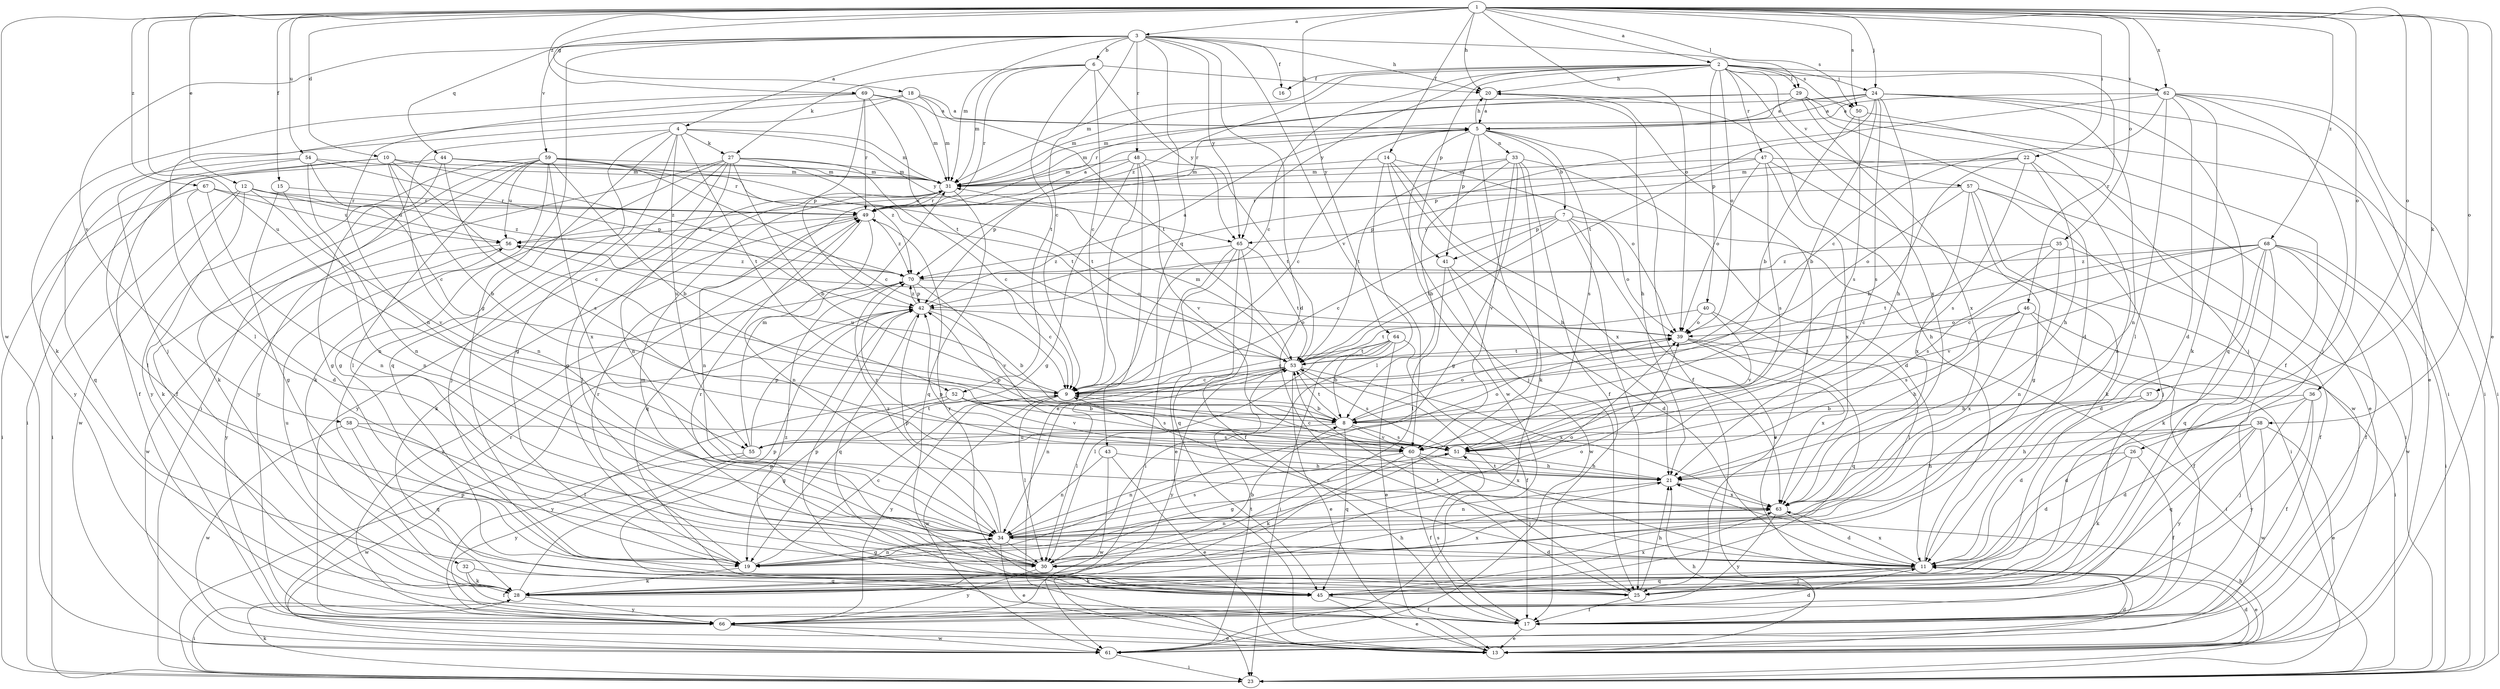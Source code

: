 strict digraph  {
	1 -> 2 [label=a];
	1 -> 3 [label=a];
	3 -> 4 [label=a];
	18 -> 5 [label=a];
	20 -> 5 [label=a];
	24 -> 5 [label=a];
	29 -> 5 [label=a];
	42 -> 5 [label=a];
	49 -> 5 [label=a];
	62 -> 5 [label=a];
	69 -> 5 [label=a];
	3 -> 6 [label=b];
	5 -> 7 [label=b];
	9 -> 8 [label=b];
	10 -> 8 [label=b];
	22 -> 8 [label=b];
	24 -> 8 [label=b];
	27 -> 8 [label=b];
	30 -> 8 [label=b];
	33 -> 8 [label=b];
	36 -> 8 [label=b];
	37 -> 8 [label=b];
	42 -> 8 [label=b];
	50 -> 8 [label=b];
	52 -> 8 [label=b];
	59 -> 8 [label=b];
	64 -> 8 [label=b];
	2 -> 9 [label=c];
	3 -> 9 [label=c];
	5 -> 9 [label=c];
	6 -> 9 [label=c];
	7 -> 9 [label=c];
	10 -> 9 [label=c];
	11 -> 9 [label=c];
	19 -> 9 [label=c];
	27 -> 9 [label=c];
	35 -> 9 [label=c];
	48 -> 9 [label=c];
	51 -> 9 [label=c];
	53 -> 9 [label=c];
	54 -> 9 [label=c];
	59 -> 9 [label=c];
	62 -> 9 [label=c];
	64 -> 9 [label=c];
	68 -> 9 [label=c];
	70 -> 9 [label=c];
	1 -> 10 [label=d];
	3 -> 11 [label=d];
	13 -> 11 [label=d];
	26 -> 11 [label=d];
	29 -> 11 [label=d];
	33 -> 11 [label=d];
	34 -> 11 [label=d];
	36 -> 11 [label=d];
	37 -> 11 [label=d];
	38 -> 11 [label=d];
	41 -> 11 [label=d];
	61 -> 11 [label=d];
	62 -> 11 [label=d];
	63 -> 11 [label=d];
	66 -> 11 [label=d];
	67 -> 11 [label=d];
	68 -> 11 [label=d];
	1 -> 12 [label=e];
	1 -> 13 [label=e];
	7 -> 13 [label=e];
	11 -> 13 [label=e];
	17 -> 13 [label=e];
	34 -> 13 [label=e];
	38 -> 13 [label=e];
	43 -> 13 [label=e];
	45 -> 13 [label=e];
	47 -> 13 [label=e];
	48 -> 13 [label=e];
	53 -> 13 [label=e];
	62 -> 13 [label=e];
	64 -> 13 [label=e];
	65 -> 13 [label=e];
	66 -> 13 [label=e];
	1 -> 14 [label=f];
	1 -> 15 [label=f];
	2 -> 16 [label=f];
	3 -> 16 [label=f];
	5 -> 17 [label=f];
	10 -> 17 [label=f];
	25 -> 17 [label=f];
	26 -> 17 [label=f];
	32 -> 17 [label=f];
	33 -> 17 [label=f];
	35 -> 17 [label=f];
	36 -> 17 [label=f];
	45 -> 17 [label=f];
	46 -> 17 [label=f];
	50 -> 17 [label=f];
	59 -> 17 [label=f];
	60 -> 17 [label=f];
	64 -> 17 [label=f];
	65 -> 17 [label=f];
	68 -> 17 [label=f];
	1 -> 18 [label=g];
	3 -> 19 [label=g];
	4 -> 19 [label=g];
	15 -> 19 [label=g];
	27 -> 19 [label=g];
	33 -> 19 [label=g];
	34 -> 19 [label=g];
	44 -> 19 [label=g];
	48 -> 19 [label=g];
	51 -> 19 [label=g];
	52 -> 19 [label=g];
	57 -> 19 [label=g];
	59 -> 19 [label=g];
	1 -> 20 [label=h];
	2 -> 20 [label=h];
	3 -> 20 [label=h];
	5 -> 20 [label=h];
	6 -> 20 [label=h];
	11 -> 20 [label=h];
	13 -> 21 [label=h];
	14 -> 21 [label=h];
	20 -> 21 [label=h];
	22 -> 21 [label=h];
	23 -> 21 [label=h];
	24 -> 21 [label=h];
	25 -> 21 [label=h];
	26 -> 21 [label=h];
	28 -> 21 [label=h];
	38 -> 21 [label=h];
	43 -> 21 [label=h];
	46 -> 21 [label=h];
	51 -> 21 [label=h];
	60 -> 21 [label=h];
	1 -> 22 [label=i];
	4 -> 23 [label=i];
	7 -> 23 [label=i];
	12 -> 23 [label=i];
	24 -> 23 [label=i];
	28 -> 23 [label=i];
	29 -> 23 [label=i];
	39 -> 23 [label=i];
	44 -> 23 [label=i];
	46 -> 23 [label=i];
	57 -> 23 [label=i];
	61 -> 23 [label=i];
	62 -> 23 [label=i];
	64 -> 23 [label=i];
	65 -> 23 [label=i];
	67 -> 23 [label=i];
	68 -> 23 [label=i];
	1 -> 24 [label=j];
	2 -> 24 [label=j];
	7 -> 25 [label=j];
	11 -> 25 [label=j];
	14 -> 25 [label=j];
	18 -> 25 [label=j];
	20 -> 25 [label=j];
	27 -> 25 [label=j];
	29 -> 25 [label=j];
	36 -> 25 [label=j];
	57 -> 25 [label=j];
	60 -> 25 [label=j];
	62 -> 25 [label=j];
	1 -> 26 [label=k];
	4 -> 27 [label=k];
	6 -> 27 [label=k];
	11 -> 28 [label=k];
	12 -> 28 [label=k];
	19 -> 28 [label=k];
	23 -> 28 [label=k];
	26 -> 28 [label=k];
	27 -> 28 [label=k];
	32 -> 28 [label=k];
	33 -> 28 [label=k];
	49 -> 28 [label=k];
	57 -> 28 [label=k];
	59 -> 28 [label=k];
	60 -> 28 [label=k];
	62 -> 28 [label=k];
	68 -> 28 [label=k];
	69 -> 28 [label=k];
	1 -> 29 [label=l];
	2 -> 29 [label=l];
	5 -> 30 [label=l];
	9 -> 30 [label=l];
	14 -> 30 [label=l];
	18 -> 30 [label=l];
	31 -> 30 [label=l];
	34 -> 30 [label=l];
	40 -> 30 [label=l];
	41 -> 30 [label=l];
	53 -> 30 [label=l];
	54 -> 30 [label=l];
	58 -> 30 [label=l];
	59 -> 30 [label=l];
	62 -> 30 [label=l];
	64 -> 30 [label=l];
	2 -> 31 [label=m];
	3 -> 31 [label=m];
	4 -> 31 [label=m];
	5 -> 31 [label=m];
	6 -> 31 [label=m];
	10 -> 31 [label=m];
	14 -> 31 [label=m];
	18 -> 31 [label=m];
	22 -> 31 [label=m];
	24 -> 31 [label=m];
	27 -> 31 [label=m];
	29 -> 31 [label=m];
	30 -> 31 [label=m];
	33 -> 31 [label=m];
	44 -> 31 [label=m];
	47 -> 31 [label=m];
	48 -> 31 [label=m];
	53 -> 31 [label=m];
	54 -> 31 [label=m];
	55 -> 31 [label=m];
	59 -> 31 [label=m];
	69 -> 31 [label=m];
	4 -> 32 [label=n];
	5 -> 33 [label=n];
	10 -> 34 [label=n];
	15 -> 34 [label=n];
	19 -> 34 [label=n];
	21 -> 34 [label=n];
	22 -> 34 [label=n];
	24 -> 34 [label=n];
	27 -> 34 [label=n];
	31 -> 34 [label=n];
	35 -> 34 [label=n];
	43 -> 34 [label=n];
	49 -> 34 [label=n];
	53 -> 34 [label=n];
	54 -> 34 [label=n];
	60 -> 34 [label=n];
	63 -> 34 [label=n];
	67 -> 34 [label=n];
	69 -> 34 [label=n];
	1 -> 35 [label=o];
	1 -> 36 [label=o];
	1 -> 37 [label=o];
	1 -> 38 [label=o];
	1 -> 39 [label=o];
	2 -> 39 [label=o];
	7 -> 39 [label=o];
	8 -> 39 [label=o];
	14 -> 39 [label=o];
	19 -> 39 [label=o];
	34 -> 39 [label=o];
	40 -> 39 [label=o];
	42 -> 39 [label=o];
	46 -> 39 [label=o];
	47 -> 39 [label=o];
	55 -> 39 [label=o];
	56 -> 39 [label=o];
	57 -> 39 [label=o];
	2 -> 40 [label=p];
	2 -> 41 [label=p];
	5 -> 41 [label=p];
	7 -> 41 [label=p];
	17 -> 42 [label=p];
	21 -> 42 [label=p];
	22 -> 42 [label=p];
	23 -> 42 [label=p];
	28 -> 42 [label=p];
	34 -> 42 [label=p];
	45 -> 42 [label=p];
	48 -> 42 [label=p];
	51 -> 42 [label=p];
	54 -> 42 [label=p];
	55 -> 42 [label=p];
	62 -> 42 [label=p];
	69 -> 42 [label=p];
	70 -> 42 [label=p];
	3 -> 43 [label=q];
	3 -> 44 [label=q];
	4 -> 45 [label=q];
	8 -> 45 [label=q];
	11 -> 45 [label=q];
	24 -> 45 [label=q];
	31 -> 45 [label=q];
	32 -> 45 [label=q];
	38 -> 45 [label=q];
	39 -> 45 [label=q];
	42 -> 45 [label=q];
	49 -> 45 [label=q];
	54 -> 45 [label=q];
	58 -> 45 [label=q];
	65 -> 45 [label=q];
	68 -> 45 [label=q];
	2 -> 46 [label=r];
	2 -> 47 [label=r];
	3 -> 48 [label=r];
	6 -> 49 [label=r];
	12 -> 49 [label=r];
	13 -> 49 [label=r];
	15 -> 49 [label=r];
	19 -> 49 [label=r];
	24 -> 49 [label=r];
	25 -> 49 [label=r];
	29 -> 49 [label=r];
	30 -> 49 [label=r];
	31 -> 49 [label=r];
	57 -> 49 [label=r];
	59 -> 49 [label=r];
	67 -> 49 [label=r];
	69 -> 49 [label=r];
	1 -> 50 [label=s];
	2 -> 50 [label=s];
	3 -> 50 [label=s];
	5 -> 51 [label=s];
	8 -> 51 [label=s];
	17 -> 51 [label=s];
	22 -> 51 [label=s];
	24 -> 51 [label=s];
	34 -> 51 [label=s];
	35 -> 51 [label=s];
	44 -> 51 [label=s];
	46 -> 51 [label=s];
	47 -> 51 [label=s];
	50 -> 51 [label=s];
	52 -> 51 [label=s];
	53 -> 51 [label=s];
	58 -> 51 [label=s];
	4 -> 52 [label=t];
	6 -> 52 [label=t];
	7 -> 53 [label=t];
	8 -> 53 [label=t];
	11 -> 53 [label=t];
	18 -> 53 [label=t];
	24 -> 53 [label=t];
	25 -> 53 [label=t];
	33 -> 53 [label=t];
	39 -> 53 [label=t];
	40 -> 53 [label=t];
	44 -> 53 [label=t];
	48 -> 53 [label=t];
	55 -> 53 [label=t];
	59 -> 53 [label=t];
	61 -> 53 [label=t];
	64 -> 53 [label=t];
	65 -> 53 [label=t];
	68 -> 53 [label=t];
	69 -> 53 [label=t];
	1 -> 54 [label=u];
	1 -> 55 [label=u];
	4 -> 55 [label=u];
	8 -> 55 [label=u];
	9 -> 56 [label=u];
	12 -> 56 [label=u];
	28 -> 56 [label=u];
	47 -> 56 [label=u];
	49 -> 56 [label=u];
	59 -> 56 [label=u];
	67 -> 56 [label=u];
	2 -> 57 [label=v];
	3 -> 58 [label=v];
	3 -> 59 [label=v];
	3 -> 60 [label=v];
	8 -> 60 [label=v];
	12 -> 60 [label=v];
	33 -> 60 [label=v];
	38 -> 60 [label=v];
	40 -> 60 [label=v];
	48 -> 60 [label=v];
	52 -> 60 [label=v];
	68 -> 60 [label=v];
	70 -> 60 [label=v];
	1 -> 61 [label=w];
	5 -> 61 [label=w];
	9 -> 61 [label=w];
	12 -> 61 [label=w];
	38 -> 61 [label=w];
	41 -> 61 [label=w];
	43 -> 61 [label=w];
	47 -> 61 [label=w];
	55 -> 61 [label=w];
	56 -> 61 [label=w];
	58 -> 61 [label=w];
	66 -> 61 [label=w];
	68 -> 61 [label=w];
	1 -> 62 [label=x];
	2 -> 62 [label=x];
	2 -> 63 [label=x];
	11 -> 63 [label=x];
	14 -> 63 [label=x];
	21 -> 63 [label=x];
	29 -> 63 [label=x];
	30 -> 63 [label=x];
	39 -> 63 [label=x];
	45 -> 63 [label=x];
	46 -> 63 [label=x];
	47 -> 63 [label=x];
	53 -> 63 [label=x];
	57 -> 63 [label=x];
	59 -> 63 [label=x];
	60 -> 63 [label=x];
	1 -> 64 [label=y];
	2 -> 65 [label=y];
	3 -> 65 [label=y];
	4 -> 65 [label=y];
	6 -> 65 [label=y];
	7 -> 65 [label=y];
	9 -> 66 [label=y];
	10 -> 66 [label=y];
	27 -> 66 [label=y];
	28 -> 66 [label=y];
	30 -> 66 [label=y];
	31 -> 66 [label=y];
	36 -> 66 [label=y];
	38 -> 66 [label=y];
	52 -> 66 [label=y];
	53 -> 66 [label=y];
	55 -> 66 [label=y];
	56 -> 66 [label=y];
	59 -> 66 [label=y];
	63 -> 66 [label=y];
	1 -> 67 [label=z];
	1 -> 68 [label=z];
	1 -> 69 [label=z];
	2 -> 70 [label=z];
	10 -> 70 [label=z];
	12 -> 70 [label=z];
	21 -> 70 [label=z];
	25 -> 70 [label=z];
	27 -> 70 [label=z];
	34 -> 70 [label=z];
	35 -> 70 [label=z];
	42 -> 70 [label=z];
	49 -> 70 [label=z];
	56 -> 70 [label=z];
	65 -> 70 [label=z];
	66 -> 70 [label=z];
	68 -> 70 [label=z];
}

